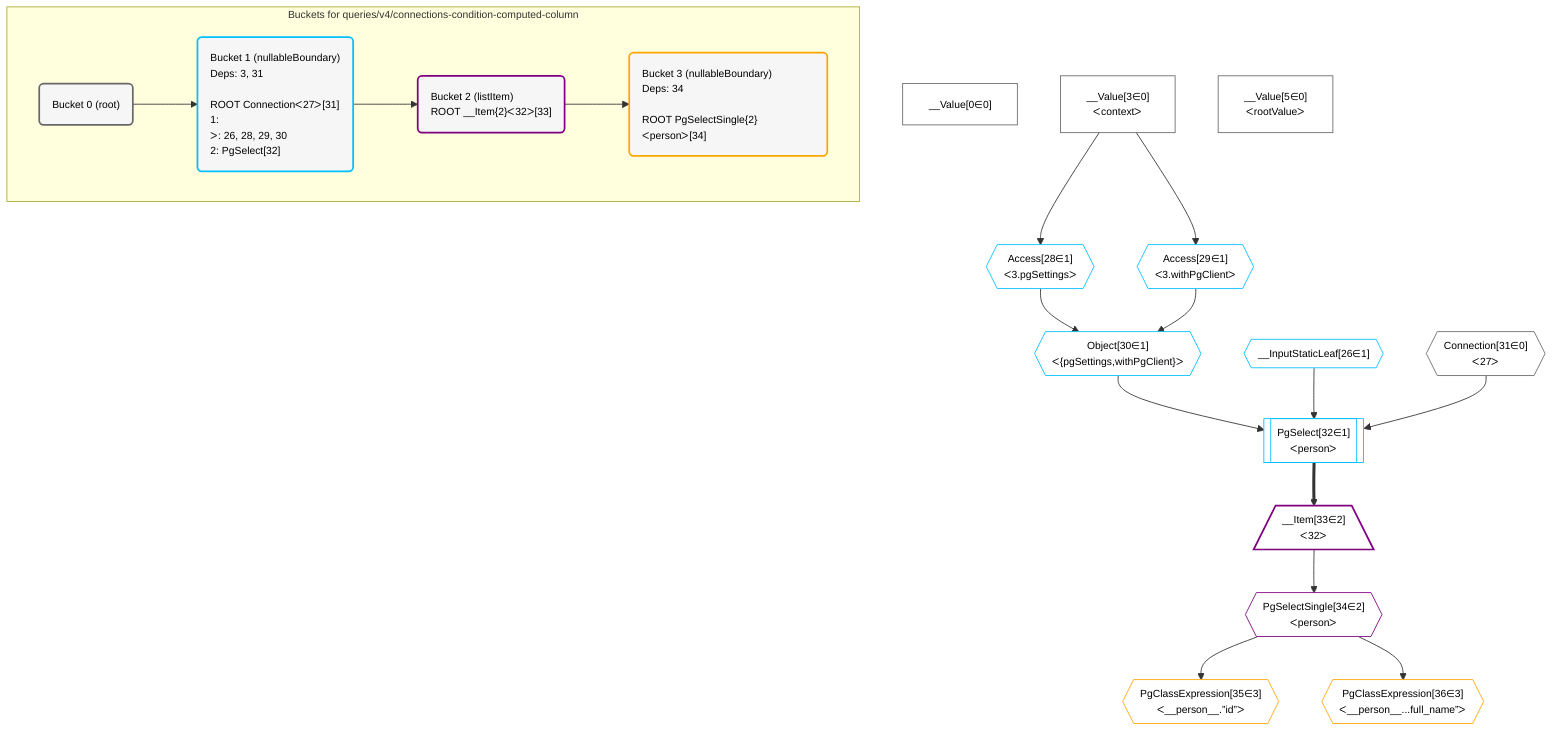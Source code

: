 %%{init: {'themeVariables': { 'fontSize': '12px'}}}%%
graph TD
    classDef path fill:#eee,stroke:#000,color:#000
    classDef plan fill:#fff,stroke-width:1px,color:#000
    classDef itemplan fill:#fff,stroke-width:2px,color:#000
    classDef unbatchedplan fill:#dff,stroke-width:1px,color:#000
    classDef sideeffectplan fill:#fcc,stroke-width:2px,color:#000
    classDef bucket fill:#f6f6f6,color:#000,stroke-width:2px,text-align:left


    %% define steps
    __Value0["__Value[0∈0]"]:::plan
    __Value3["__Value[3∈0]<br />ᐸcontextᐳ"]:::plan
    __Value5["__Value[5∈0]<br />ᐸrootValueᐳ"]:::plan
    __InputStaticLeaf26{{"__InputStaticLeaf[26∈1]"}}:::plan
    Access28{{"Access[28∈1]<br />ᐸ3.pgSettingsᐳ"}}:::plan
    Access29{{"Access[29∈1]<br />ᐸ3.withPgClientᐳ"}}:::plan
    Object30{{"Object[30∈1]<br />ᐸ{pgSettings,withPgClient}ᐳ"}}:::plan
    Connection31{{"Connection[31∈0]<br />ᐸ27ᐳ"}}:::plan
    PgSelect32[["PgSelect[32∈1]<br />ᐸpersonᐳ"]]:::plan
    __Item33[/"__Item[33∈2]<br />ᐸ32ᐳ"\]:::itemplan
    PgSelectSingle34{{"PgSelectSingle[34∈2]<br />ᐸpersonᐳ"}}:::plan
    PgClassExpression35{{"PgClassExpression[35∈3]<br />ᐸ__person__.”id”ᐳ"}}:::plan
    PgClassExpression36{{"PgClassExpression[36∈3]<br />ᐸ__person__...full_name”ᐳ"}}:::plan

    %% plan dependencies
    __Value3 --> Access28
    __Value3 --> Access29
    Access28 & Access29 --> Object30
    Object30 & __InputStaticLeaf26 & Connection31 --> PgSelect32
    PgSelect32 ==> __Item33
    __Item33 --> PgSelectSingle34
    PgSelectSingle34 --> PgClassExpression35
    PgSelectSingle34 --> PgClassExpression36

    subgraph "Buckets for queries/v4/connections-condition-computed-column"
    Bucket0("Bucket 0 (root)"):::bucket
    classDef bucket0 stroke:#696969
    class Bucket0,__Value0,__Value3,__Value5,Connection31 bucket0
    Bucket1("Bucket 1 (nullableBoundary)<br />Deps: 3, 31<br /><br />ROOT Connectionᐸ27ᐳ[31]<br />1: <br />ᐳ: 26, 28, 29, 30<br />2: PgSelect[32]"):::bucket
    classDef bucket1 stroke:#00bfff
    class Bucket1,__InputStaticLeaf26,Access28,Access29,Object30,PgSelect32 bucket1
    Bucket2("Bucket 2 (listItem)<br />ROOT __Item{2}ᐸ32ᐳ[33]"):::bucket
    classDef bucket2 stroke:#7f007f
    class Bucket2,__Item33,PgSelectSingle34 bucket2
    Bucket3("Bucket 3 (nullableBoundary)<br />Deps: 34<br /><br />ROOT PgSelectSingle{2}ᐸpersonᐳ[34]"):::bucket
    classDef bucket3 stroke:#ffa500
    class Bucket3,PgClassExpression35,PgClassExpression36 bucket3
    Bucket0 --> Bucket1
    Bucket1 --> Bucket2
    Bucket2 --> Bucket3
    end